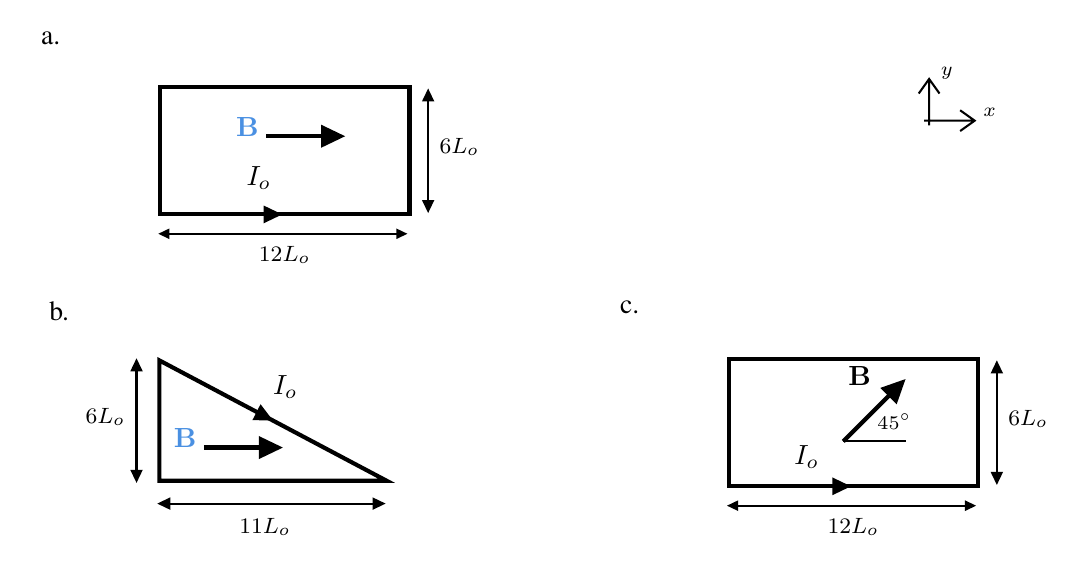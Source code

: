 

\tikzset{every picture/.style={line width=0.75pt}} %set default line width to 0.75pt        

\begin{tikzpicture}[x=0.75pt,y=0.75pt,yscale=-1,xscale=1]
%uncomment if require: \path (0,286); %set diagram left start at 0, and has height of 286

%Shape: Rectangle [id:dp3555361811720372] 
\draw  [line width=1.5]  (141,39.4) -- (261,39.4) -- (261,100.6) -- (141,100.6) -- cycle ;
%Straight Lines [id:da8683539703173266] 
\draw    (193.67,100.67) -- (196.67,100.67) ;
\draw [shift={(199.67,100.67)}, rotate = 180] [fill={rgb, 255:red, 0; green, 0; blue, 0 }  ][line width=0.08]  [draw opacity=0] (8.93,-4.29) -- (0,0) -- (8.93,4.29) -- cycle    ;
%Shape: Axis 2D [id:dp38785682898524976] 
\draw  (508.93,55.5) -- (533.31,55.5)(511.37,35.42) -- (511.37,57.73) (526.31,50.5) -- (533.31,55.5) -- (526.31,60.5) (506.37,42.42) -- (511.37,35.42) -- (516.37,42.42)  ;
%Shape: Right Triangle [id:dp11326373286750724] 
\draw  [line width=1.5]  (140.5,171) -- (250,229) -- (140.5,229) -- cycle ;
%Straight Lines [id:da637775201399073] 
\draw    (187.79,196.2) -- (192.58,198.64) ;
\draw [shift={(195.25,200)}, rotate = 207.03] [fill={rgb, 255:red, 0; green, 0; blue, 0 }  ][line width=0.08]  [draw opacity=0] (8.93,-4.29) -- (0,0) -- (8.93,4.29) -- cycle    ;

%Straight Lines [id:da27136354432884335] 
\draw    (143,110) -- (257,110) ;
\draw [shift={(260,110)}, rotate = 180] [fill={rgb, 255:red, 0; green, 0; blue, 0 }  ][line width=0.08]  [draw opacity=0] (5.36,-2.57) -- (0,0) -- (5.36,2.57) -- cycle    ;
\draw [shift={(140,110)}, rotate = 0] [fill={rgb, 255:red, 0; green, 0; blue, 0 }  ][line width=0.08]  [draw opacity=0] (5.36,-2.57) -- (0,0) -- (5.36,2.57) -- cycle    ;
%Straight Lines [id:da593759583716656] 
\draw    (270,97) -- (270,43) ;
\draw [shift={(270,40)}, rotate = 90] [fill={rgb, 255:red, 0; green, 0; blue, 0 }  ][line width=0.08]  [draw opacity=0] (6.25,-3) -- (0,0) -- (6.25,3) -- cycle    ;
\draw [shift={(270,100)}, rotate = 270] [fill={rgb, 255:red, 0; green, 0; blue, 0 }  ][line width=0.08]  [draw opacity=0] (6.25,-3) -- (0,0) -- (6.25,3) -- cycle    ;
%Shape: Rectangle [id:dp12205646563897887] 
\draw  [line width=1.5]  (415,170.4) -- (535,170.4) -- (535,231.6) -- (415,231.6) -- cycle ;
%Straight Lines [id:da22139070459390364] 
\draw    (467.67,231.67) -- (470.67,231.67) ;
\draw [shift={(473.67,231.67)}, rotate = 180] [fill={rgb, 255:red, 0; green, 0; blue, 0 }  ][line width=0.08]  [draw opacity=0] (8.93,-4.29) -- (0,0) -- (8.93,4.29) -- cycle    ;
%Straight Lines [id:da7470165009989593] 
\draw    (417,241) -- (531,241) ;
\draw [shift={(534,241)}, rotate = 180] [fill={rgb, 255:red, 0; green, 0; blue, 0 }  ][line width=0.08]  [draw opacity=0] (5.36,-2.57) -- (0,0) -- (5.36,2.57) -- cycle    ;
\draw [shift={(414,241)}, rotate = 0] [fill={rgb, 255:red, 0; green, 0; blue, 0 }  ][line width=0.08]  [draw opacity=0] (5.36,-2.57) -- (0,0) -- (5.36,2.57) -- cycle    ;
%Straight Lines [id:da34217963369179105] 
\draw    (544,228) -- (544,174) ;
\draw [shift={(544,171)}, rotate = 90] [fill={rgb, 255:red, 0; green, 0; blue, 0 }  ][line width=0.08]  [draw opacity=0] (6.25,-3) -- (0,0) -- (6.25,3) -- cycle    ;
\draw [shift={(544,231)}, rotate = 270] [fill={rgb, 255:red, 0; green, 0; blue, 0 }  ][line width=0.08]  [draw opacity=0] (6.25,-3) -- (0,0) -- (6.25,3) -- cycle    ;
%Straight Lines [id:da9554161507303227] 
\draw    (142.5,240) -- (246.5,240) ;
\draw [shift={(249.5,240)}, rotate = 180] [fill={rgb, 255:red, 0; green, 0; blue, 0 }  ][line width=0.08]  [draw opacity=0] (6.25,-3) -- (0,0) -- (6.25,3) -- cycle    ;
\draw [shift={(139.5,240)}, rotate = 0] [fill={rgb, 255:red, 0; green, 0; blue, 0 }  ][line width=0.08]  [draw opacity=0] (6.25,-3) -- (0,0) -- (6.25,3) -- cycle    ;
%Straight Lines [id:da4063003037011992] 
\draw    (129.5,227) -- (129.5,173) ;
\draw [shift={(129.5,170)}, rotate = 90] [fill={rgb, 255:red, 0; green, 0; blue, 0 }  ][line width=0.08]  [draw opacity=0] (6.25,-3) -- (0,0) -- (6.25,3) -- cycle    ;
\draw [shift={(129.5,230)}, rotate = 270] [fill={rgb, 255:red, 0; green, 0; blue, 0 }  ][line width=0.08]  [draw opacity=0] (6.25,-3) -- (0,0) -- (6.25,3) -- cycle    ;
%Straight Lines [id:da9871058555208077] 
\draw [color={rgb, 255:red, 0; green, 0; blue, 0 }  ,draw opacity=1 ][line width=1.5]    (192,63) -- (226,63) ;
\draw [shift={(230,63)}, rotate = 180] [fill={rgb, 255:red, 0; green, 0; blue, 0 }  ,fill opacity=1 ][line width=0.08]  [draw opacity=0] (11.61,-5.58) -- (0,0) -- (11.61,5.58) -- cycle    ;
%Straight Lines [id:da8818067188452792] 
\draw [color={rgb, 255:red, 0; green, 0; blue, 0 }  ,draw opacity=1 ][line width=1.5]    (162,213) -- (196,213) ;
\draw [shift={(200,213)}, rotate = 180] [fill={rgb, 255:red, 0; green, 0; blue, 0 }  ,fill opacity=1 ][line width=0.08]  [draw opacity=0] (11.61,-5.58) -- (0,0) -- (11.61,5.58) -- cycle    ;
%Straight Lines [id:da13099069356260018] 
\draw [color={rgb, 255:red, 0; green, 0; blue, 0 }  ,draw opacity=1 ][line width=1.5]    (470,210) -- (497.17,182.83) ;
\draw [shift={(500,180)}, rotate = 135] [fill={rgb, 255:red, 0; green, 0; blue, 0 }  ,fill opacity=1 ][line width=0.08]  [draw opacity=0] (11.61,-5.58) -- (0,0) -- (11.61,5.58) -- cycle    ;
%Straight Lines [id:da8450672056528035] 
\draw    (470,210) -- (500,210) ;

% Text Node
\draw (181,76.07) node [anchor=north west][inner sep=0.75pt]    {$I_{o}$};
% Text Node
\draw (82,11.2) node [anchor=north west][inner sep=0.75pt]   [align=left] {{\fontfamily{ptm}\selectfont a.}};
% Text Node
\draw (361,141) node [anchor=north west][inner sep=0.75pt]   [align=left] {{\fontfamily{ptm}\selectfont c.}};
% Text Node
\draw (86,141) node [anchor=north west][inner sep=0.75pt]   [align=left] {{\fontfamily{ptm}\selectfont b.}};
% Text Node
\draw (536.01,48.17) node [anchor=north west][inner sep=0.75pt]  [font=\scriptsize]  {$x$};
% Text Node
\draw (515.48,28.16) node [anchor=north west][inner sep=0.75pt]  [font=\scriptsize]  {$y$};
% Text Node
\draw (193.78,176.63) node [anchor=north west][inner sep=0.75pt]    {$I_{o}$};
% Text Node
\draw (274,62.4) node [anchor=north west][inner sep=0.75pt]  [font=\footnotesize]  {$6L_{o}$};
% Text Node
\draw (187,114.4) node [anchor=north west][inner sep=0.75pt]  [font=\footnotesize]  {$12L_{o}$};
% Text Node
\draw (445,210.4) node [anchor=north west][inner sep=0.75pt]    {$I_{o}$};
% Text Node
\draw (548,193.4) node [anchor=north west][inner sep=0.75pt]  [font=\footnotesize]  {$6L_{o}$};
% Text Node
\draw (461,245.4) node [anchor=north west][inner sep=0.75pt]  [font=\footnotesize]  {$12L_{o}$};
% Text Node
\draw (177.5,245.4) node [anchor=north west][inner sep=0.75pt]  [font=\footnotesize]  {$11L_{o}$};
% Text Node
\draw (103.5,192.4) node [anchor=north west][inner sep=0.75pt]  [font=\footnotesize]  {$6L_{o}$};
% Text Node
\draw (176,52.4) node [anchor=north west][inner sep=0.75pt]  [color={rgb, 255:red, 74; green, 144; blue, 226 }  ,opacity=1 ]  {$\mathbf{B}$};
% Text Node
\draw (146,202.4) node [anchor=north west][inner sep=0.75pt]  [color={rgb, 255:red, 74; green, 144; blue, 226 }  ,opacity=1 ]  {$\mathbf{B}$};
% Text Node
\draw (471,172.4) node [anchor=north west][inner sep=0.75pt]  [color={rgb, 255:red, 0; green, 0; blue, 0 }  ,opacity=1 ]  {$\mathbf{B}$};
% Text Node
\draw (485,195.4) node [anchor=north west][inner sep=0.75pt]  [font=\scriptsize]  {$45^{\circ }$};


\end{tikzpicture}
